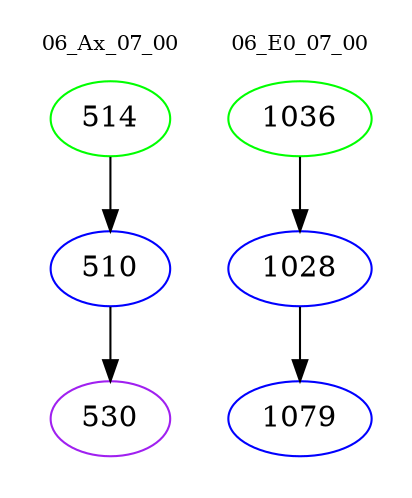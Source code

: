 digraph{
subgraph cluster_0 {
color = white
label = "06_Ax_07_00";
fontsize=10;
T0_514 [label="514", color="green"]
T0_514 -> T0_510 [color="black"]
T0_510 [label="510", color="blue"]
T0_510 -> T0_530 [color="black"]
T0_530 [label="530", color="purple"]
}
subgraph cluster_1 {
color = white
label = "06_E0_07_00";
fontsize=10;
T1_1036 [label="1036", color="green"]
T1_1036 -> T1_1028 [color="black"]
T1_1028 [label="1028", color="blue"]
T1_1028 -> T1_1079 [color="black"]
T1_1079 [label="1079", color="blue"]
}
}
